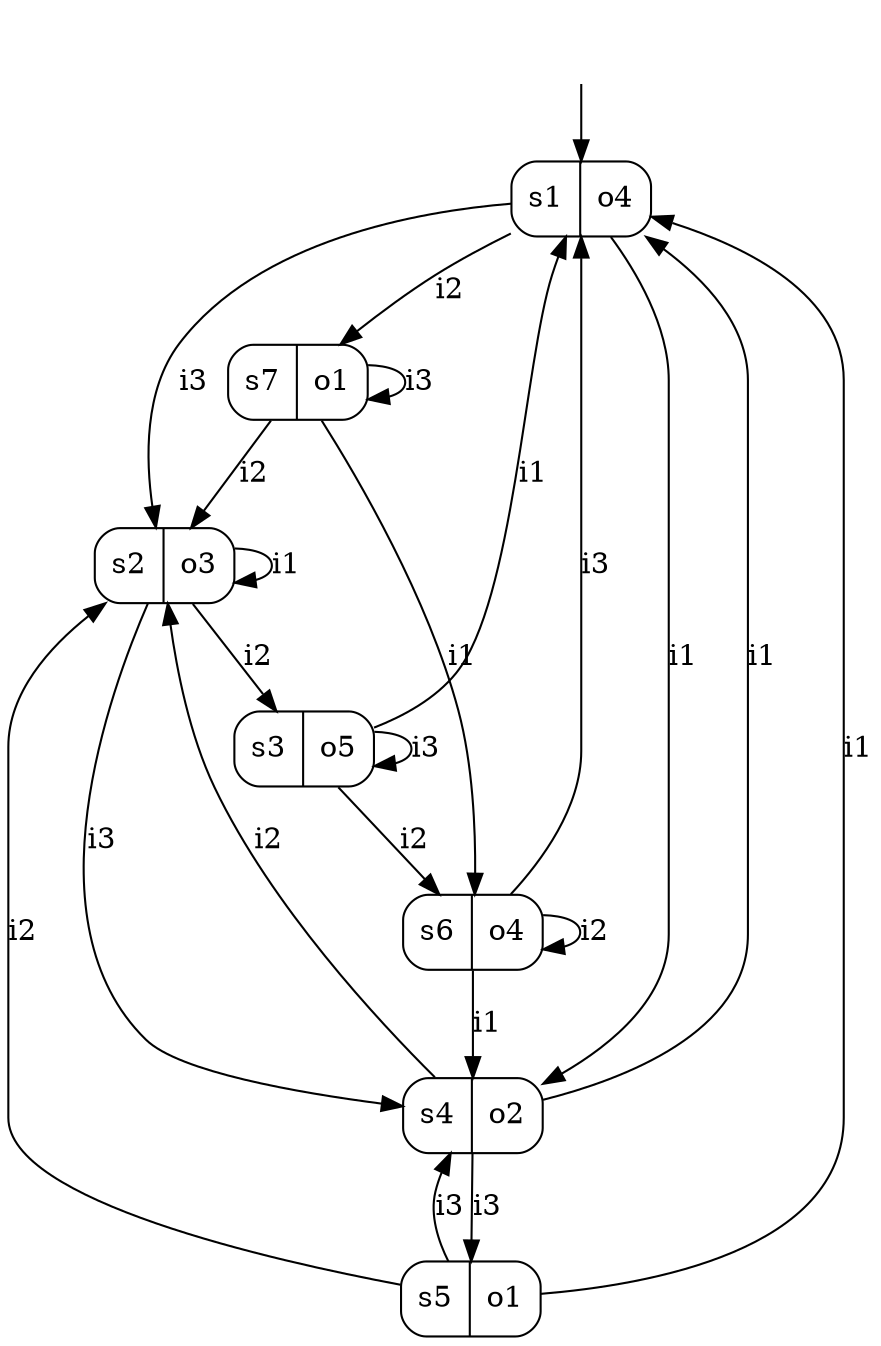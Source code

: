 digraph MooreMachine_7States_3Inputs_5Outputs_9dda2ad3ac4b45c49362b14625b63276 {
s1 [label="s1|o4", shape=record, style=rounded];
s2 [label="s2|o3", shape=record, style=rounded];
s3 [label="s3|o5", shape=record, style=rounded];
s4 [label="s4|o2", shape=record, style=rounded];
s5 [label="s5|o1", shape=record, style=rounded];
s6 [label="s6|o4", shape=record, style=rounded];
s7 [label="s7|o1", shape=record, style=rounded];
s1 -> s4 [label="i1"];
s1 -> s7 [label="i2"];
s1 -> s2 [label="i3"];
s2 -> s2 [label="i1"];
s2 -> s3 [label="i2"];
s2 -> s4 [label="i3"];
s3 -> s1 [label="i1"];
s3 -> s6 [label="i2"];
s3 -> s3 [label="i3"];
s4 -> s1 [label="i1"];
s4 -> s2 [label="i2"];
s4 -> s5 [label="i3"];
s5 -> s1 [label="i1"];
s5 -> s2 [label="i2"];
s5 -> s4 [label="i3"];
s6 -> s4 [label="i1"];
s6 -> s6 [label="i2"];
s6 -> s1 [label="i3"];
s7 -> s6 [label="i1"];
s7 -> s2 [label="i2"];
s7 -> s7 [label="i3"];
__start0 [shape=none, label=""];
__start0 -> s1 [label=""];
}
